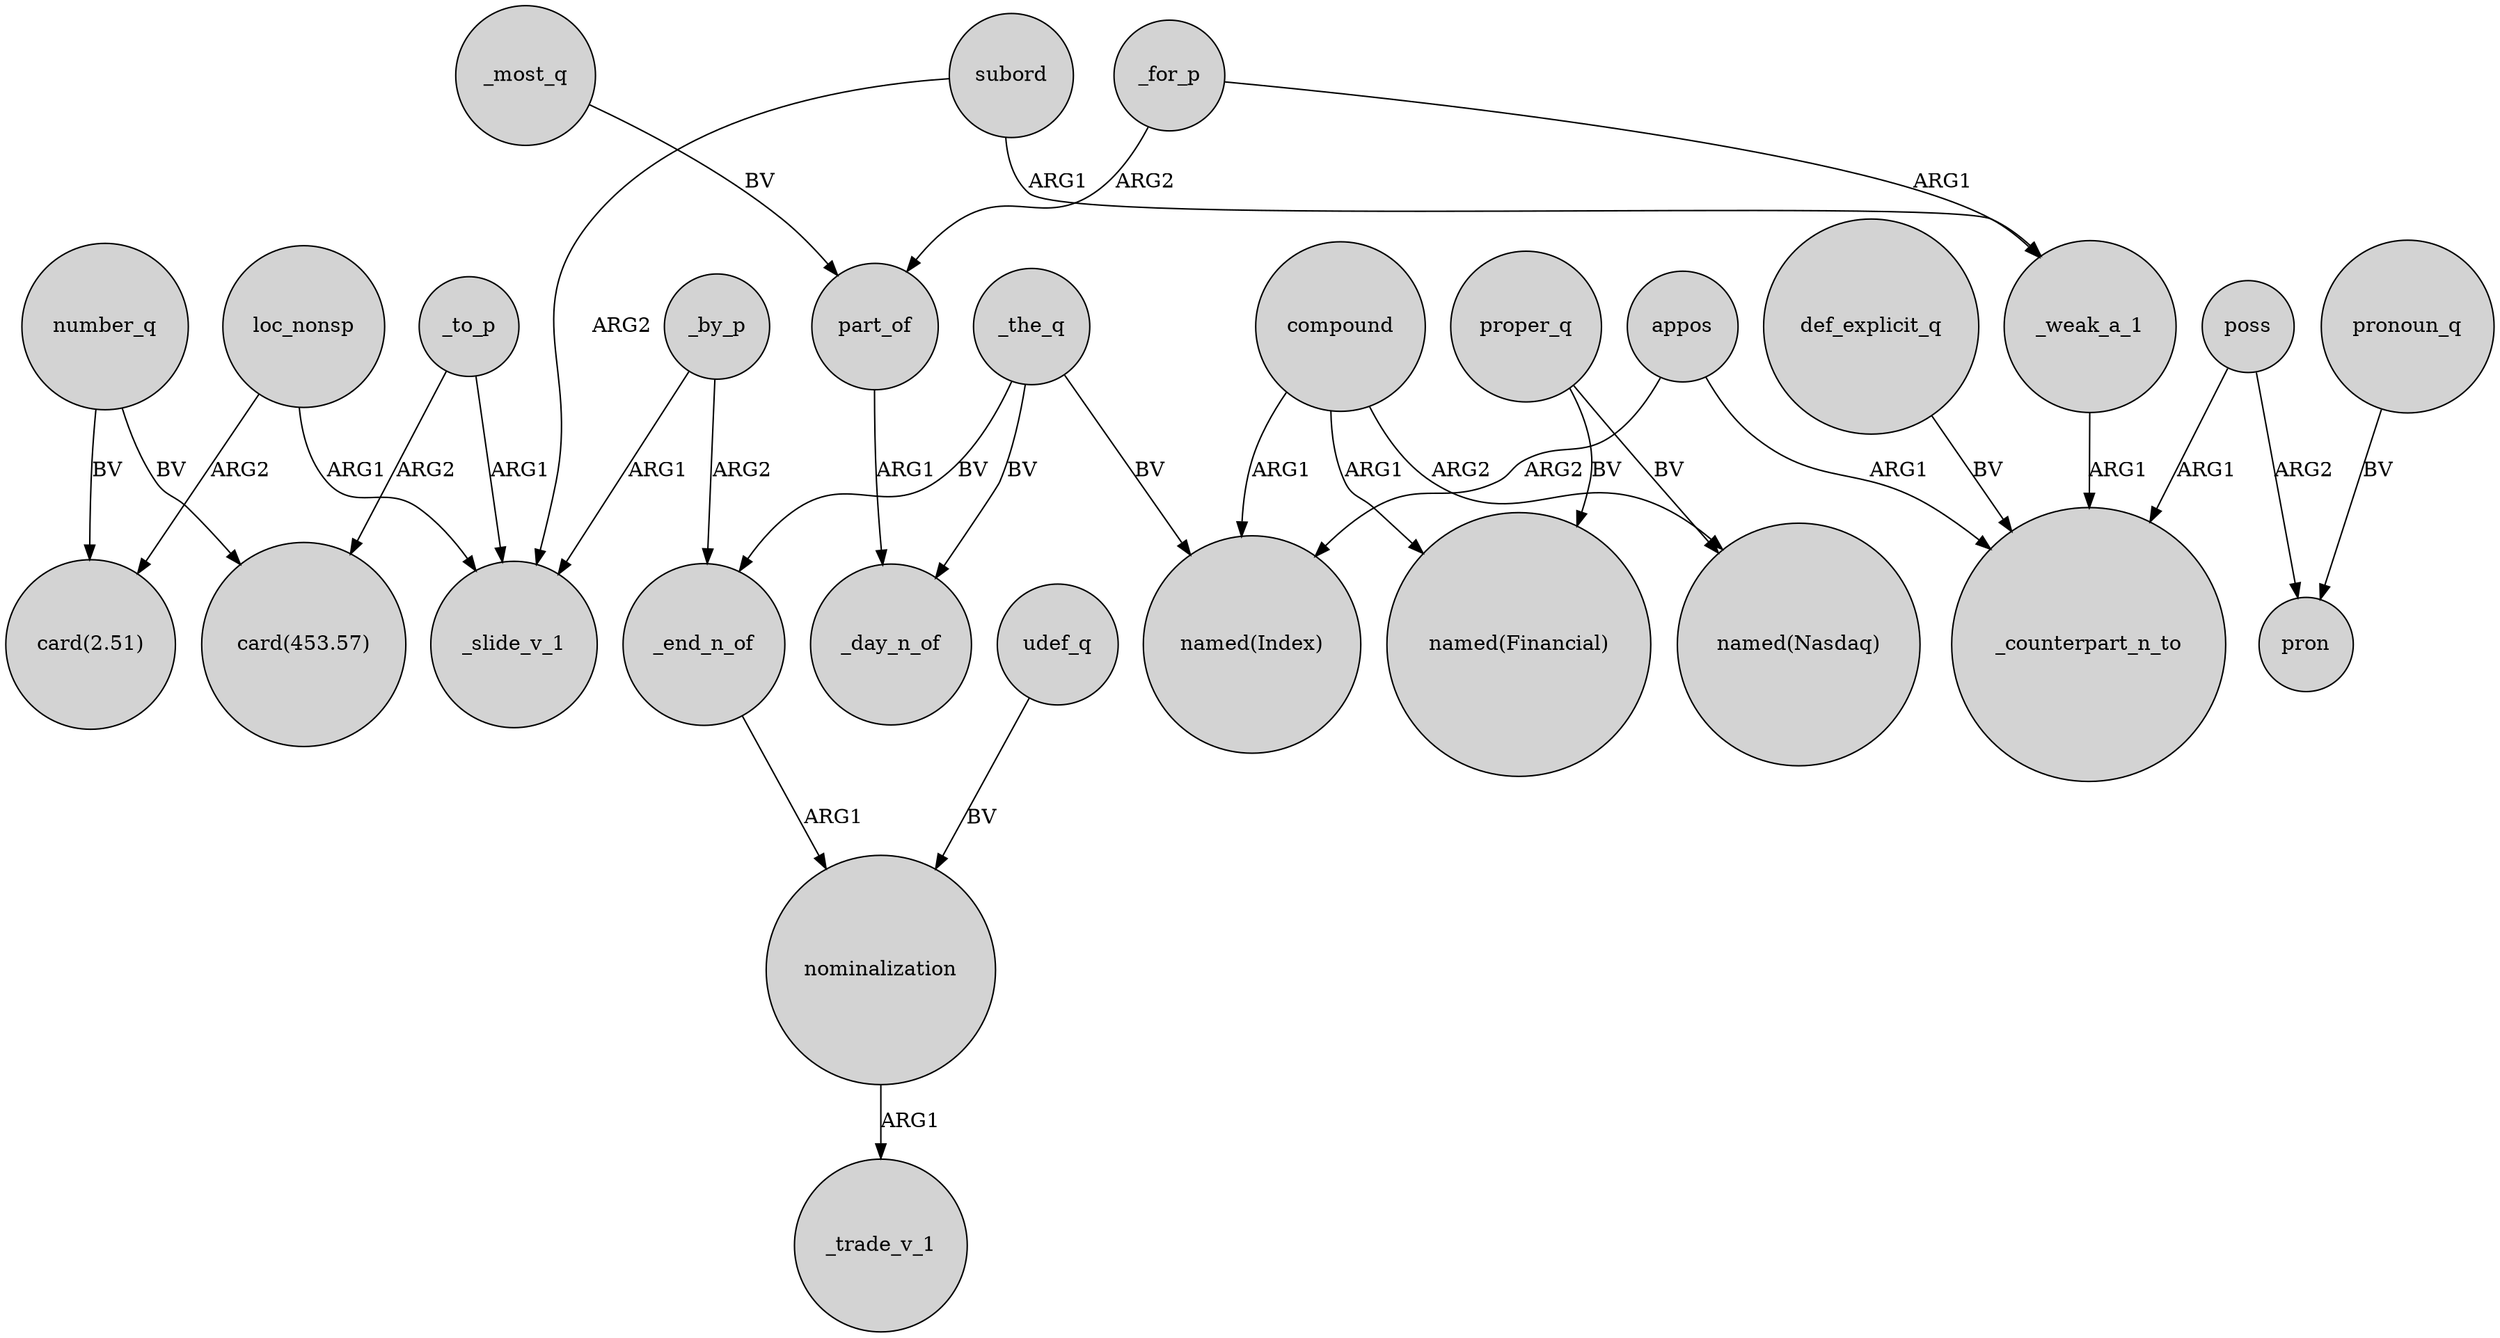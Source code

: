 digraph {
	node [shape=circle style=filled]
	subord -> _slide_v_1 [label=ARG2]
	_end_n_of -> nominalization [label=ARG1]
	compound -> "named(Index)" [label=ARG1]
	def_explicit_q -> _counterpart_n_to [label=BV]
	proper_q -> "named(Nasdaq)" [label=BV]
	udef_q -> nominalization [label=BV]
	_for_p -> part_of [label=ARG2]
	_the_q -> "named(Index)" [label=BV]
	appos -> "named(Index)" [label=ARG2]
	loc_nonsp -> "card(2.51)" [label=ARG2]
	pronoun_q -> pron [label=BV]
	number_q -> "card(453.57)" [label=BV]
	poss -> pron [label=ARG2]
	_by_p -> _slide_v_1 [label=ARG1]
	_to_p -> "card(453.57)" [label=ARG2]
	_most_q -> part_of [label=BV]
	_the_q -> _day_n_of [label=BV]
	appos -> _counterpart_n_to [label=ARG1]
	part_of -> _day_n_of [label=ARG1]
	proper_q -> "named(Financial)" [label=BV]
	number_q -> "card(2.51)" [label=BV]
	poss -> _counterpart_n_to [label=ARG1]
	subord -> _weak_a_1 [label=ARG1]
	compound -> "named(Financial)" [label=ARG1]
	_weak_a_1 -> _counterpart_n_to [label=ARG1]
	_to_p -> _slide_v_1 [label=ARG1]
	_by_p -> _end_n_of [label=ARG2]
	loc_nonsp -> _slide_v_1 [label=ARG1]
	_the_q -> _end_n_of [label=BV]
	compound -> "named(Nasdaq)" [label=ARG2]
	nominalization -> _trade_v_1 [label=ARG1]
	_for_p -> _weak_a_1 [label=ARG1]
}
